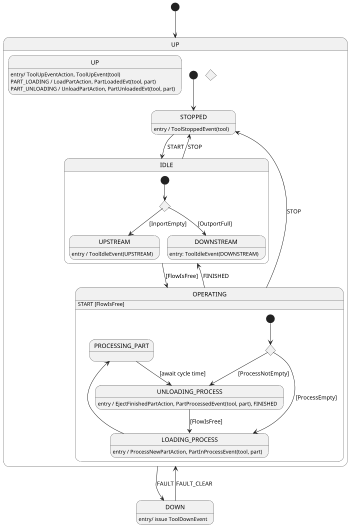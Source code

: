 @startuml
'https://plantuml.com/state-diagram
skinparam defaultTextAlignment left
scale 350 width

[*] --> UP
state DOWN : entry/ issue ToolDownEvent

state UP {
    state UP: entry/ ToolUpEventAction, ToolUpEvent(tool)
    state UP: PART_LOADING / LoadPartAction, PartLoadedEvt(tool, part)
    state UP: PART_UNLOADING / UnloadPartAction, PartUnloadedEvt(tool, part)

    state STOPPED
    STOPPED: entry / ToolStoppedEvent(tool)
    state IDLE {
        state UPSTREAM: entry / ToolIdleEvent(UPSTREAM)
        state DOWNSTREAM: entry: ToolIdleEvent(DOWNSTREAM)
        state c <<choice>>
        [*] --> c
        c --> UPSTREAM: [InportEmpty]
        c --> DOWNSTREAM: [OutportFull]
    }

    state OPERATING {
        state PROCESSING_PART
        state LOADING_PROCESS: entry / ProcessNewPartAction, PartInProcessEvent(tool, part)
        state UNLOADING_PROCESS: entry / EjectFinishedPartAction, PartProcessedEvent(tool, part), FINISHED
        state c1 <<choice>>

        [*] --> c1
        c1 --> LOADING_PROCESS: [ProcessEmpty]
        c1 --> UNLOADING_PROCESS: [ProcessNotEmpty]
        LOADING_PROCESS --> PROCESSING_PART

        PROCESSING_PART --> UNLOADING_PROCESS: [await cycle time]
        UNLOADING_PROCESS --> LOADING_PROCESS: [FlowIsFree]

    }

    state c2 <<choice>>

    [*] --> STOPPED
    STOPPED --> IDLE: START
    OPERATING: START [FlowIsFree]

    OPERATING --> STOPPED: STOP
    OPERATING --> IDLE: FINISHED


    IDLE --> OPERATING: [FlowIsFree]
    IDLE --> STOPPED: STOP
}

UP --> DOWN: FAULT
DOWN --> UP: FAULT_CLEAR
@enduml